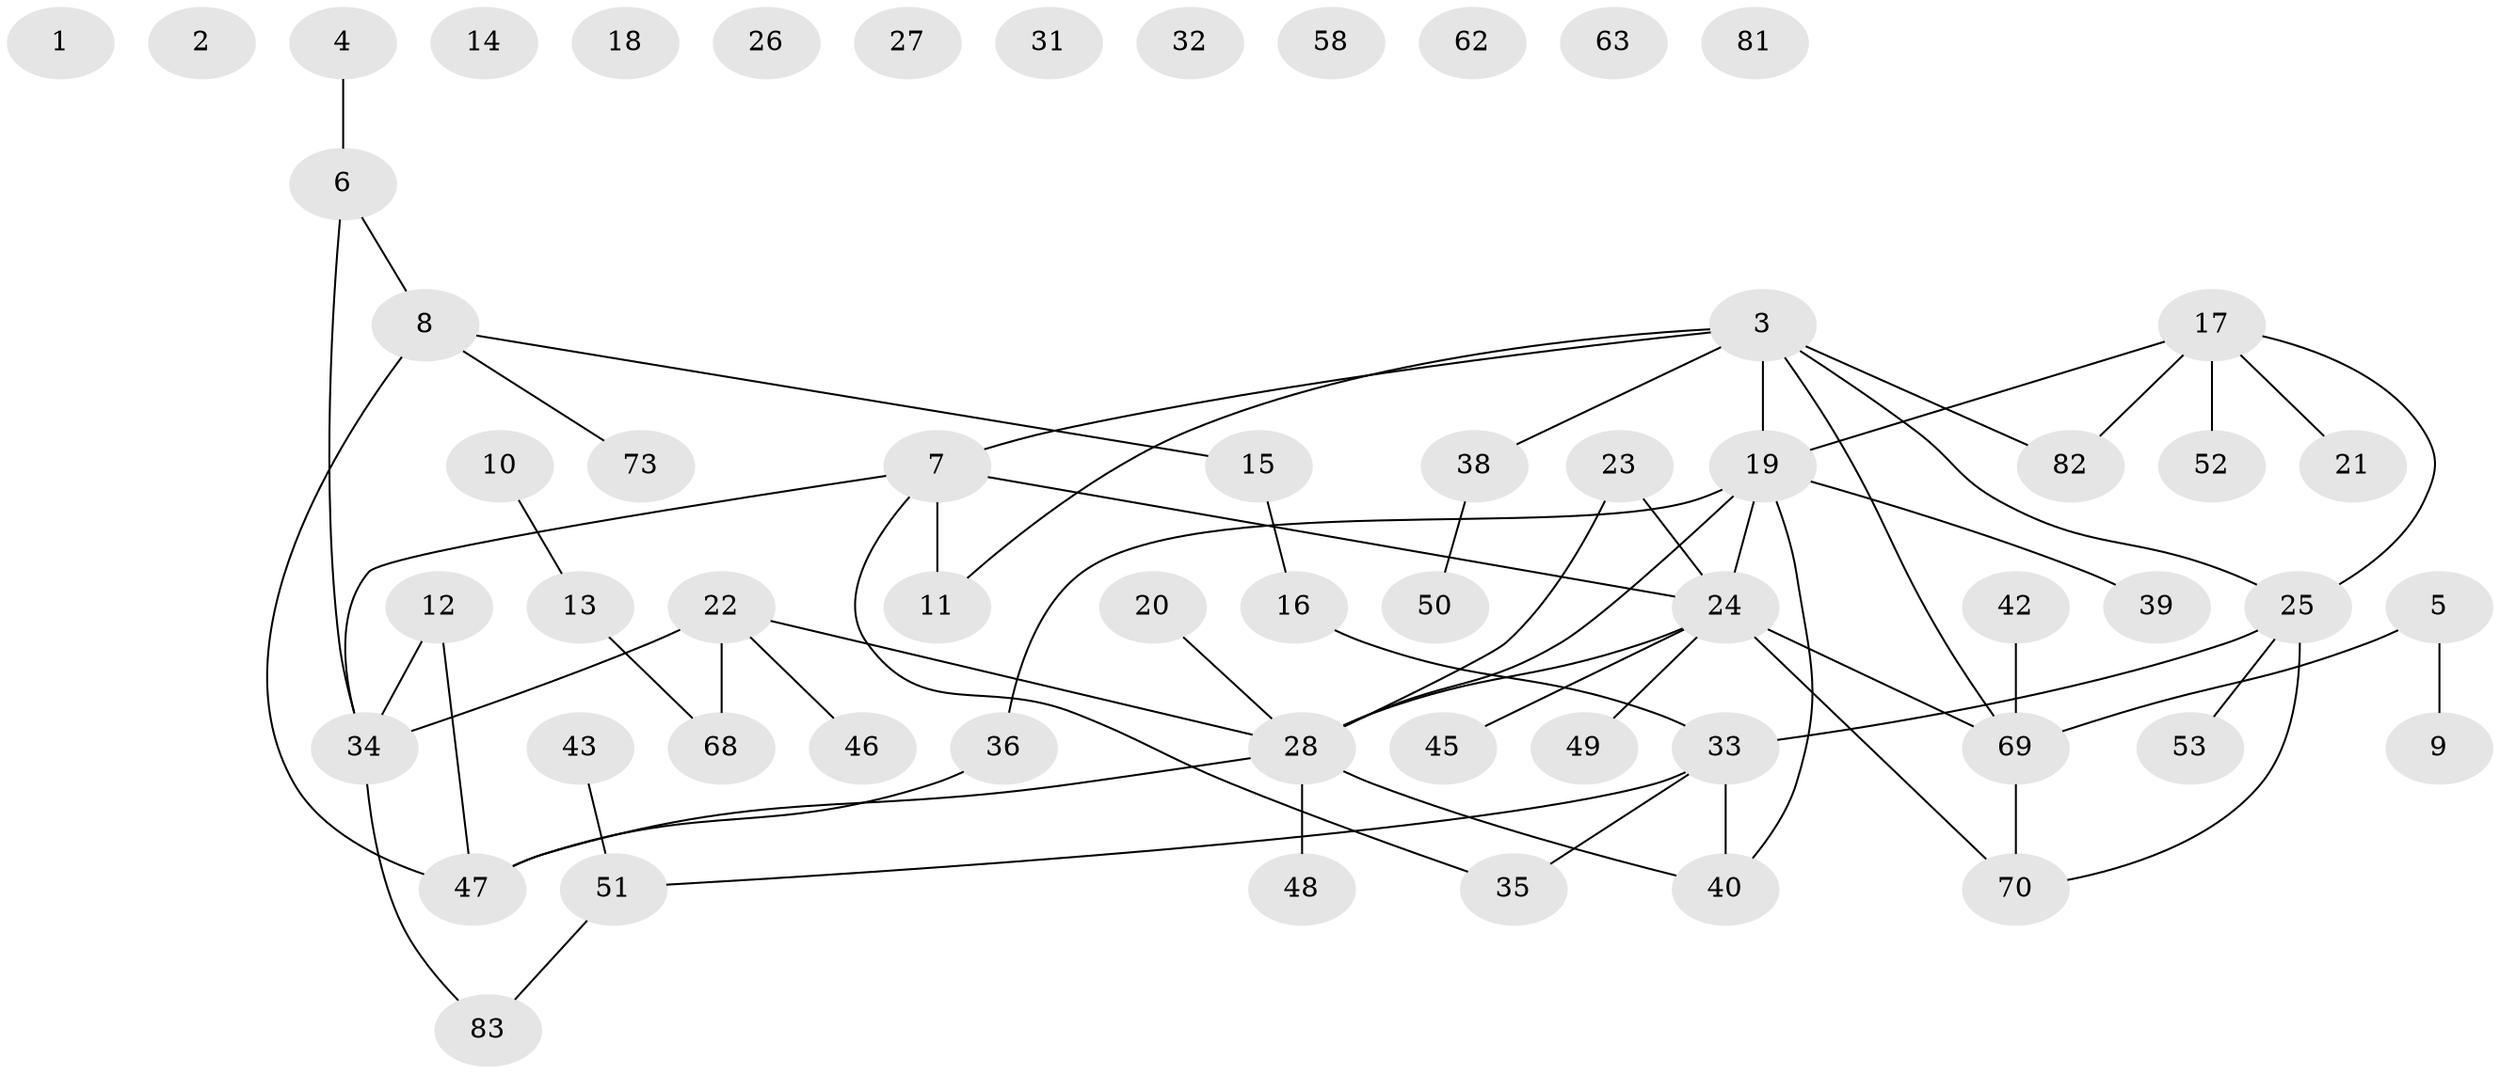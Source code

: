 // original degree distribution, {1: 0.28735632183908044, 0: 0.11494252873563218, 4: 0.12643678160919541, 2: 0.2413793103448276, 3: 0.14942528735632185, 5: 0.06896551724137931, 6: 0.011494252873563218}
// Generated by graph-tools (version 1.1) at 2025/41/03/06/25 10:41:22]
// undirected, 58 vertices, 63 edges
graph export_dot {
graph [start="1"]
  node [color=gray90,style=filled];
  1 [super="+67"];
  2;
  3 [super="+54"];
  4 [super="+80"];
  5 [super="+72"];
  6 [super="+71"];
  7 [super="+87"];
  8 [super="+44"];
  9 [super="+59"];
  10;
  11;
  12 [super="+56"];
  13 [super="+79"];
  14;
  15 [super="+30"];
  16 [super="+77"];
  17 [super="+86"];
  18;
  19 [super="+29"];
  20;
  21;
  22 [super="+74"];
  23;
  24 [super="+78"];
  25 [super="+57"];
  26;
  27;
  28 [super="+55"];
  31;
  32;
  33 [super="+41"];
  34 [super="+37"];
  35 [super="+64"];
  36;
  38 [super="+60"];
  39 [super="+66"];
  40 [super="+76"];
  42;
  43;
  45;
  46;
  47;
  48;
  49;
  50;
  51 [super="+65"];
  52;
  53 [super="+61"];
  58;
  62 [super="+84"];
  63;
  68 [super="+85"];
  69 [super="+75"];
  70;
  73;
  81;
  82;
  83;
  3 -- 19;
  3 -- 38;
  3 -- 69;
  3 -- 82;
  3 -- 7;
  3 -- 25;
  3 -- 11;
  4 -- 6;
  5 -- 69;
  5 -- 9;
  6 -- 8;
  6 -- 34;
  7 -- 11;
  7 -- 34;
  7 -- 35;
  7 -- 24;
  8 -- 15;
  8 -- 47;
  8 -- 73;
  10 -- 13;
  12 -- 34;
  12 -- 47;
  13 -- 68;
  15 -- 16;
  16 -- 33;
  17 -- 19;
  17 -- 21;
  17 -- 82;
  17 -- 52;
  17 -- 25;
  19 -- 36;
  19 -- 24;
  19 -- 40;
  19 -- 28;
  19 -- 39;
  20 -- 28;
  22 -- 46;
  22 -- 34;
  22 -- 68;
  22 -- 28;
  23 -- 28;
  23 -- 24;
  24 -- 28;
  24 -- 45;
  24 -- 70;
  24 -- 49;
  24 -- 69;
  25 -- 33 [weight=2];
  25 -- 53;
  25 -- 70;
  28 -- 48;
  28 -- 47;
  28 -- 40;
  33 -- 40;
  33 -- 35;
  33 -- 51;
  34 -- 83;
  36 -- 47;
  38 -- 50;
  42 -- 69;
  43 -- 51;
  51 -- 83;
  69 -- 70;
}
